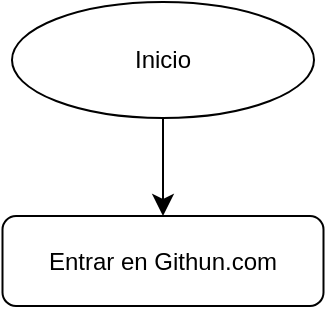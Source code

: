 <mxfile version="26.0.10">
  <diagram name="Página-1" id="FsU5Mk1da39Gwp7JTK0F">
    <mxGraphModel grid="0" page="0" gridSize="10" guides="1" tooltips="1" connect="1" arrows="1" fold="1" pageScale="1" pageWidth="827" pageHeight="1169" math="0" shadow="0">
      <root>
        <mxCell id="0" />
        <mxCell id="1" parent="0" />
        <mxCell id="S3Izd4t_bLW7ZDt219EU-3" style="edgeStyle=none;curved=1;rounded=0;orthogonalLoop=1;jettySize=auto;html=1;fontSize=12;startSize=8;endSize=8;" edge="1" parent="1" source="S3Izd4t_bLW7ZDt219EU-1" target="S3Izd4t_bLW7ZDt219EU-2">
          <mxGeometry relative="1" as="geometry" />
        </mxCell>
        <mxCell id="S3Izd4t_bLW7ZDt219EU-1" value="Inicio" style="ellipse;whiteSpace=wrap;html=1;" vertex="1" parent="1">
          <mxGeometry x="242" y="7" width="151" height="58" as="geometry" />
        </mxCell>
        <mxCell id="S3Izd4t_bLW7ZDt219EU-2" value="Entrar en Githun.com" style="rounded=1;whiteSpace=wrap;html=1;" vertex="1" parent="1">
          <mxGeometry x="237.25" y="114" width="160.5" height="45" as="geometry" />
        </mxCell>
      </root>
    </mxGraphModel>
  </diagram>
</mxfile>
